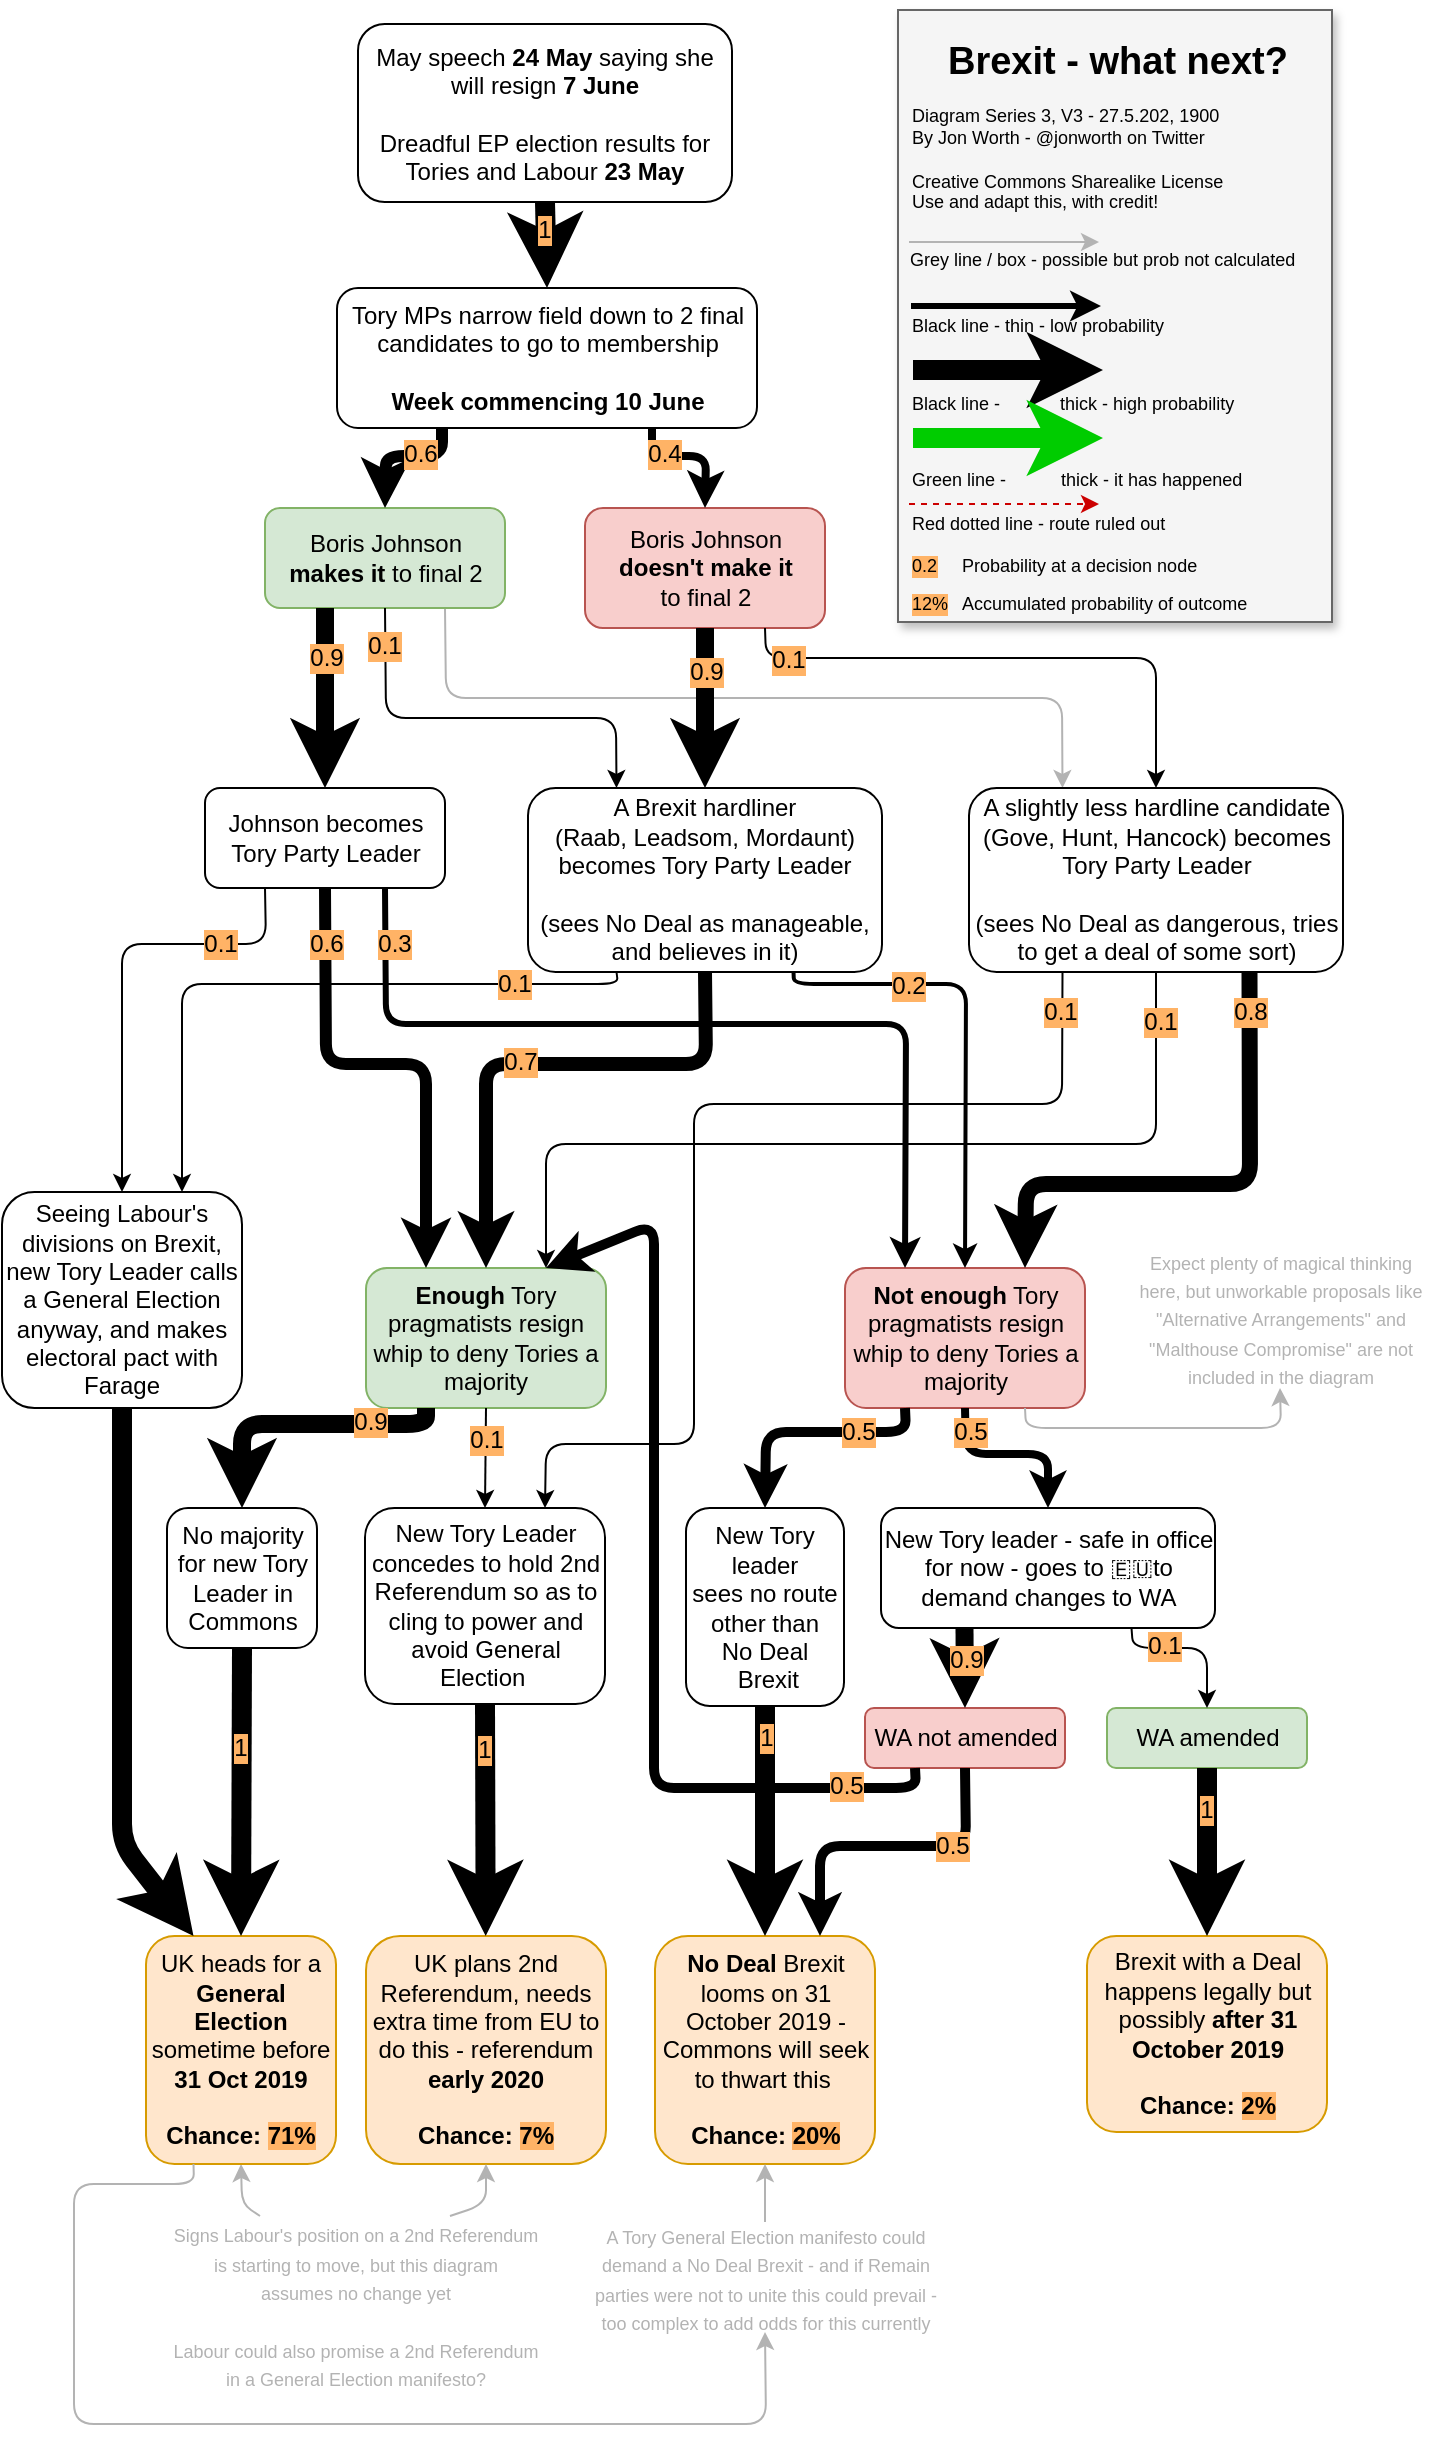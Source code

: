 <mxfile version="10.6.9" type="device"><diagram id="lSXVcm9r7wIJ1-dpV6qa" name="Page-1"><mxGraphModel dx="823" dy="551" grid="1" gridSize="10" guides="1" tooltips="1" connect="1" arrows="1" fold="1" page="1" pageScale="1" pageWidth="827" pageHeight="1169" math="0" shadow="0"><root><mxCell id="0"/><mxCell id="1" parent="0"/><mxCell id="KQe6L8Wd7mMRGxOn_kvp-2" value="" style="endArrow=classic;html=1;entryX=0.25;entryY=0;entryDx=0;entryDy=0;exitX=0.75;exitY=1;exitDx=0;exitDy=0;strokeColor=#B3B3B3;" parent="1" source="7K7P4XBZ72VktKCeOSTk-11" target="KQe6L8Wd7mMRGxOn_kvp-1" edge="1"><mxGeometry width="50" height="50" relative="1" as="geometry"><mxPoint x="256" y="327" as="sourcePoint"/><mxPoint x="-24" y="487" as="targetPoint"/><Array as="points"><mxPoint x="236" y="357"/><mxPoint x="544" y="357"/></Array></mxGeometry></mxCell><mxCell id="7K7P4XBZ72VktKCeOSTk-9" value="May speech &lt;b&gt;24 May&lt;/b&gt; saying she will resign&amp;nbsp;&lt;span style=&quot;font-size: 12px&quot;&gt;&lt;b&gt;7 June&lt;/b&gt;&lt;br&gt;&lt;br&gt;Dreadful EP election results for Tories and Labour&lt;b&gt; 23 May&lt;/b&gt;&lt;br&gt;&lt;/span&gt;" style="rounded=1;whiteSpace=wrap;html=1;fontSize=12;" parent="1" vertex="1"><mxGeometry x="192" y="20" width="187" height="89" as="geometry"/></mxCell><mxCell id="7K7P4XBZ72VktKCeOSTk-10" value="Tory MPs narrow field down to 2 final candidates to go to membership&lt;br&gt;&lt;br&gt;&lt;b&gt;Week commencing 10 June&lt;/b&gt;&lt;br&gt;" style="rounded=1;whiteSpace=wrap;html=1;fontSize=12;" parent="1" vertex="1"><mxGeometry x="181.5" y="152" width="210" height="70" as="geometry"/></mxCell><mxCell id="7K7P4XBZ72VktKCeOSTk-11" value="Boris Johnson&lt;br style=&quot;font-size: 12px;&quot;&gt;&lt;b style=&quot;font-size: 12px;&quot;&gt;makes it&lt;/b&gt; to final 2" style="rounded=1;whiteSpace=wrap;html=1;fillColor=#d5e8d4;strokeColor=#82b366;fontSize=12;" parent="1" vertex="1"><mxGeometry x="145.5" y="262" width="120" height="50" as="geometry"/></mxCell><mxCell id="7K7P4XBZ72VktKCeOSTk-12" value="Boris Johnson&lt;br style=&quot;font-size: 12px;&quot;&gt;&lt;b style=&quot;font-size: 12px;&quot;&gt;doesn't make it&lt;/b&gt;&lt;br style=&quot;font-size: 12px;&quot;&gt;to final 2" style="rounded=1;whiteSpace=wrap;html=1;fillColor=#f8cecc;strokeColor=#b85450;fontSize=12;" parent="1" vertex="1"><mxGeometry x="305.5" y="262" width="120" height="60" as="geometry"/></mxCell><mxCell id="7K7P4XBZ72VktKCeOSTk-13" value="Johnson becomes Tory Party Leader" style="rounded=1;whiteSpace=wrap;html=1;fontSize=12;" parent="1" vertex="1"><mxGeometry x="115.5" y="402" width="120" height="50" as="geometry"/></mxCell><mxCell id="7K7P4XBZ72VktKCeOSTk-14" value="A Brexit hardliner&lt;br&gt;(Raab, Leadsom, Mordaunt) becomes Tory Party Leader&lt;br&gt;&lt;br&gt;(sees No Deal as manageable, and believes in it)&lt;br&gt;" style="rounded=1;whiteSpace=wrap;html=1;fontSize=12;" parent="1" vertex="1"><mxGeometry x="277" y="402" width="177" height="92" as="geometry"/></mxCell><mxCell id="7K7P4XBZ72VktKCeOSTk-15" value="&lt;b style=&quot;font-size: 12px;&quot;&gt;Enough&lt;/b&gt; Tory pragmatists resign whip to deny Tories a majority" style="rounded=1;whiteSpace=wrap;html=1;fillColor=#d5e8d4;strokeColor=#82b366;fontSize=12;" parent="1" vertex="1"><mxGeometry x="196" y="642" width="120" height="70" as="geometry"/></mxCell><mxCell id="7K7P4XBZ72VktKCeOSTk-16" value="&lt;b style=&quot;font-size: 12px;&quot;&gt;Not enough&lt;/b&gt; Tory pragmatists resign whip to deny Tories a majority" style="rounded=1;whiteSpace=wrap;html=1;fillColor=#f8cecc;strokeColor=#b85450;fontSize=12;" parent="1" vertex="1"><mxGeometry x="435.5" y="642" width="120" height="70" as="geometry"/></mxCell><mxCell id="7K7P4XBZ72VktKCeOSTk-18" value="" style="endArrow=classic;html=1;strokeWidth=10;exitX=0.5;exitY=1;exitDx=0;exitDy=0;entryX=0.5;entryY=0;entryDx=0;entryDy=0;fontSize=12;" parent="1" source="7K7P4XBZ72VktKCeOSTk-9" target="7K7P4XBZ72VktKCeOSTk-10" edge="1"><mxGeometry width="50" height="50" relative="1" as="geometry"><mxPoint x="465" y="132" as="sourcePoint"/><mxPoint x="515" y="82" as="targetPoint"/></mxGeometry></mxCell><mxCell id="7K7P4XBZ72VktKCeOSTk-43" value="1" style="text;html=1;resizable=0;points=[];align=center;verticalAlign=middle;labelBackgroundColor=#FFB366;fontSize=12;" parent="7K7P4XBZ72VktKCeOSTk-18" vertex="1" connectable="0"><mxGeometry x="-0.378" y="-1" relative="1" as="geometry"><mxPoint as="offset"/></mxGeometry></mxCell><mxCell id="7K7P4XBZ72VktKCeOSTk-19" value="" style="endArrow=classic;html=1;strokeWidth=6;entryX=0.5;entryY=0;entryDx=0;entryDy=0;exitX=0.25;exitY=1;exitDx=0;exitDy=0;fontSize=12;" parent="1" source="7K7P4XBZ72VktKCeOSTk-10" target="7K7P4XBZ72VktKCeOSTk-11" edge="1"><mxGeometry width="50" height="50" relative="1" as="geometry"><mxPoint x="5" y="182" as="sourcePoint"/><mxPoint x="55" y="132" as="targetPoint"/><Array as="points"><mxPoint x="234" y="236"/><mxPoint x="206" y="236"/></Array></mxGeometry></mxCell><mxCell id="7K7P4XBZ72VktKCeOSTk-44" value="0.6" style="text;html=1;resizable=0;points=[];align=center;verticalAlign=middle;labelBackgroundColor=#FFB366;fontSize=12;" parent="7K7P4XBZ72VktKCeOSTk-19" vertex="1" connectable="0"><mxGeometry x="-0.246" y="-1" relative="1" as="geometry"><mxPoint as="offset"/></mxGeometry></mxCell><mxCell id="7K7P4XBZ72VktKCeOSTk-20" value="" style="endArrow=classic;html=1;strokeWidth=4;entryX=0.5;entryY=0;entryDx=0;entryDy=0;exitX=0.75;exitY=1;exitDx=0;exitDy=0;fontSize=12;" parent="1" source="7K7P4XBZ72VktKCeOSTk-10" target="7K7P4XBZ72VktKCeOSTk-12" edge="1"><mxGeometry width="50" height="50" relative="1" as="geometry"><mxPoint x="267" y="232" as="sourcePoint"/><mxPoint x="237" y="272" as="targetPoint"/><Array as="points"><mxPoint x="339" y="236"/><mxPoint x="366" y="236"/></Array></mxGeometry></mxCell><mxCell id="7K7P4XBZ72VktKCeOSTk-45" value="0.4" style="text;html=1;resizable=0;points=[];align=center;verticalAlign=middle;labelBackgroundColor=#FFB366;fontSize=12;" parent="7K7P4XBZ72VktKCeOSTk-20" vertex="1" connectable="0"><mxGeometry x="-0.396" y="1" relative="1" as="geometry"><mxPoint as="offset"/></mxGeometry></mxCell><mxCell id="7K7P4XBZ72VktKCeOSTk-23" value="" style="endArrow=classic;html=1;strokeWidth=9;exitX=0.25;exitY=1;exitDx=0;exitDy=0;entryX=0.5;entryY=0;entryDx=0;entryDy=0;fontSize=12;" parent="1" source="7K7P4XBZ72VktKCeOSTk-11" target="7K7P4XBZ72VktKCeOSTk-13" edge="1"><mxGeometry width="50" height="50" relative="1" as="geometry"><mxPoint x="-12" y="422" as="sourcePoint"/><mxPoint x="38" y="372" as="targetPoint"/></mxGeometry></mxCell><mxCell id="7K7P4XBZ72VktKCeOSTk-46" value="0.9" style="text;html=1;resizable=0;points=[];align=center;verticalAlign=middle;labelBackgroundColor=#FFB366;fontSize=12;" parent="7K7P4XBZ72VktKCeOSTk-23" vertex="1" connectable="0"><mxGeometry x="-0.461" relative="1" as="geometry"><mxPoint as="offset"/></mxGeometry></mxCell><mxCell id="7K7P4XBZ72VktKCeOSTk-24" value="" style="endArrow=classic;html=1;strokeWidth=1;entryX=0.25;entryY=0;entryDx=0;entryDy=0;exitX=0.5;exitY=1;exitDx=0;exitDy=0;fontSize=12;" parent="1" source="7K7P4XBZ72VktKCeOSTk-11" target="7K7P4XBZ72VktKCeOSTk-14" edge="1"><mxGeometry width="50" height="50" relative="1" as="geometry"><mxPoint x="-22" y="512" as="sourcePoint"/><mxPoint x="28" y="462" as="targetPoint"/><Array as="points"><mxPoint x="206" y="367"/><mxPoint x="321" y="367"/></Array></mxGeometry></mxCell><mxCell id="7K7P4XBZ72VktKCeOSTk-47" value="0.1" style="text;html=1;resizable=0;points=[];align=center;verticalAlign=middle;labelBackgroundColor=#FFB366;fontSize=12;" parent="7K7P4XBZ72VktKCeOSTk-24" vertex="1" connectable="0"><mxGeometry x="-0.814" y="-1" relative="1" as="geometry"><mxPoint as="offset"/></mxGeometry></mxCell><mxCell id="7K7P4XBZ72VktKCeOSTk-25" value="" style="endArrow=classic;html=1;strokeWidth=9;exitX=0.5;exitY=1;exitDx=0;exitDy=0;entryX=0.5;entryY=0;entryDx=0;entryDy=0;fontSize=12;" parent="1" source="7K7P4XBZ72VktKCeOSTk-12" target="7K7P4XBZ72VktKCeOSTk-14" edge="1"><mxGeometry width="50" height="50" relative="1" as="geometry"><mxPoint x="548" y="362" as="sourcePoint"/><mxPoint x="598" y="312" as="targetPoint"/></mxGeometry></mxCell><mxCell id="7K7P4XBZ72VktKCeOSTk-48" value="0.9" style="text;html=1;resizable=0;points=[];align=center;verticalAlign=middle;labelBackgroundColor=#FFB366;fontSize=12;" parent="7K7P4XBZ72VktKCeOSTk-25" vertex="1" connectable="0"><mxGeometry x="-0.452" relative="1" as="geometry"><mxPoint as="offset"/></mxGeometry></mxCell><mxCell id="7K7P4XBZ72VktKCeOSTk-26" value="" style="endArrow=classic;html=1;strokeWidth=6;entryX=0.25;entryY=0;entryDx=0;entryDy=0;exitX=0.5;exitY=1;exitDx=0;exitDy=0;fontSize=12;" parent="1" source="7K7P4XBZ72VktKCeOSTk-13" target="7K7P4XBZ72VktKCeOSTk-15" edge="1"><mxGeometry width="50" height="50" relative="1" as="geometry"><mxPoint x="-82" y="512" as="sourcePoint"/><mxPoint x="-32" y="462" as="targetPoint"/><Array as="points"><mxPoint x="176" y="540"/><mxPoint x="226" y="540"/></Array></mxGeometry></mxCell><mxCell id="7K7P4XBZ72VktKCeOSTk-52" value="0.6" style="text;html=1;resizable=0;points=[];align=center;verticalAlign=middle;labelBackgroundColor=#FFB366;fontSize=12;" parent="7K7P4XBZ72VktKCeOSTk-26" vertex="1" connectable="0"><mxGeometry x="-0.639" relative="1" as="geometry"><mxPoint y="-15.5" as="offset"/></mxGeometry></mxCell><mxCell id="7K7P4XBZ72VktKCeOSTk-27" value="" style="endArrow=classic;html=1;strokeWidth=3;entryX=0.25;entryY=0;entryDx=0;entryDy=0;exitX=0.75;exitY=1;exitDx=0;exitDy=0;fontSize=12;" parent="1" source="7K7P4XBZ72VktKCeOSTk-13" target="7K7P4XBZ72VktKCeOSTk-16" edge="1"><mxGeometry width="50" height="50" relative="1" as="geometry"><mxPoint x="220" y="462" as="sourcePoint"/><mxPoint x="220" y="552" as="targetPoint"/><Array as="points"><mxPoint x="206" y="520"/><mxPoint x="466" y="520"/></Array></mxGeometry></mxCell><mxCell id="7K7P4XBZ72VktKCeOSTk-51" value="0.3" style="text;html=1;resizable=0;points=[];align=center;verticalAlign=middle;labelBackgroundColor=#FFB366;fontSize=12;" parent="7K7P4XBZ72VktKCeOSTk-27" vertex="1" connectable="0"><mxGeometry x="-0.685" y="-1" relative="1" as="geometry"><mxPoint x="1" y="-41" as="offset"/></mxGeometry></mxCell><mxCell id="7K7P4XBZ72VktKCeOSTk-28" value="" style="endArrow=classic;html=1;strokeWidth=7;entryX=0.5;entryY=0;entryDx=0;entryDy=0;exitX=0.5;exitY=1;exitDx=0;exitDy=0;fontSize=12;" parent="1" source="7K7P4XBZ72VktKCeOSTk-14" target="7K7P4XBZ72VktKCeOSTk-15" edge="1"><mxGeometry width="50" height="50" relative="1" as="geometry"><mxPoint x="250" y="462" as="sourcePoint"/><mxPoint x="340" y="552" as="targetPoint"/><Array as="points"><mxPoint x="366" y="540"/><mxPoint x="256" y="540"/></Array></mxGeometry></mxCell><mxCell id="7K7P4XBZ72VktKCeOSTk-50" value="0.7" style="text;html=1;resizable=0;points=[];align=center;verticalAlign=middle;labelBackgroundColor=#FFB366;fontSize=12;" parent="7K7P4XBZ72VktKCeOSTk-28" vertex="1" connectable="0"><mxGeometry x="0.08" y="-1" relative="1" as="geometry"><mxPoint as="offset"/></mxGeometry></mxCell><mxCell id="7K7P4XBZ72VktKCeOSTk-29" value="" style="endArrow=classic;html=1;strokeWidth=2;exitX=0.75;exitY=1;exitDx=0;exitDy=0;entryX=0.5;entryY=0;entryDx=0;entryDy=0;fontSize=12;" parent="1" source="7K7P4XBZ72VktKCeOSTk-14" target="7K7P4XBZ72VktKCeOSTk-16" edge="1"><mxGeometry width="50" height="50" relative="1" as="geometry"><mxPoint x="250" y="462" as="sourcePoint"/><mxPoint x="388" y="532" as="targetPoint"/><Array as="points"><mxPoint x="410" y="500"/><mxPoint x="496" y="500"/></Array></mxGeometry></mxCell><mxCell id="7K7P4XBZ72VktKCeOSTk-49" value="0.2" style="text;html=1;resizable=0;points=[];align=center;verticalAlign=middle;labelBackgroundColor=#FFB366;fontSize=12;" parent="7K7P4XBZ72VktKCeOSTk-29" vertex="1" connectable="0"><mxGeometry x="-0.461" y="-1" relative="1" as="geometry"><mxPoint as="offset"/></mxGeometry></mxCell><mxCell id="7K7P4XBZ72VktKCeOSTk-30" value="New Tory&lt;br&gt;leader&lt;br&gt;sees no route other than&lt;br&gt;No Deal&lt;br&gt;&amp;nbsp;Brexit" style="rounded=1;whiteSpace=wrap;html=1;fontSize=12;" parent="1" vertex="1"><mxGeometry x="356" y="762" width="79" height="99" as="geometry"/></mxCell><mxCell id="7K7P4XBZ72VktKCeOSTk-32" value="New Tory Leader concedes to hold 2nd Referendum so as to cling to power and avoid General Election&amp;nbsp;" style="rounded=1;whiteSpace=wrap;html=1;fontSize=12;" parent="1" vertex="1"><mxGeometry x="195.5" y="762" width="120" height="98" as="geometry"/></mxCell><mxCell id="7K7P4XBZ72VktKCeOSTk-33" value="" style="endArrow=classic;html=1;strokeWidth=1;exitX=0.5;exitY=1;exitDx=0;exitDy=0;fontSize=12;entryX=0.5;entryY=0;entryDx=0;entryDy=0;" parent="1" source="7K7P4XBZ72VktKCeOSTk-15" target="7K7P4XBZ72VktKCeOSTk-32" edge="1"><mxGeometry width="50" height="50" relative="1" as="geometry"><mxPoint x="11.5" y="732" as="sourcePoint"/><mxPoint x="116" y="734" as="targetPoint"/><Array as="points"/></mxGeometry></mxCell><mxCell id="7K7P4XBZ72VktKCeOSTk-53" value="0.1" style="text;html=1;resizable=0;points=[];align=center;verticalAlign=middle;labelBackgroundColor=#FFB366;fontSize=12;" parent="7K7P4XBZ72VktKCeOSTk-33" vertex="1" connectable="0"><mxGeometry x="-0.387" relative="1" as="geometry"><mxPoint as="offset"/></mxGeometry></mxCell><mxCell id="7K7P4XBZ72VktKCeOSTk-34" value="" style="endArrow=classic;html=1;strokeWidth=9;fontSize=12;entryX=0.5;entryY=0;entryDx=0;entryDy=0;exitX=0.25;exitY=1;exitDx=0;exitDy=0;" parent="1" source="7K7P4XBZ72VktKCeOSTk-15" target="ezZ561g6iPy63EXMOgBz-4" edge="1"><mxGeometry width="50" height="50" relative="1" as="geometry"><mxPoint x="106" y="684" as="sourcePoint"/><mxPoint x="156" y="714" as="targetPoint"/><Array as="points"><mxPoint x="226" y="720"/><mxPoint x="134" y="720"/></Array></mxGeometry></mxCell><mxCell id="7K7P4XBZ72VktKCeOSTk-54" value="0.9" style="text;html=1;resizable=0;points=[];align=center;verticalAlign=middle;labelBackgroundColor=#FFB366;fontSize=12;" parent="7K7P4XBZ72VktKCeOSTk-34" vertex="1" connectable="0"><mxGeometry x="-0.487" y="-1" relative="1" as="geometry"><mxPoint as="offset"/></mxGeometry></mxCell><mxCell id="7K7P4XBZ72VktKCeOSTk-35" value="" style="endArrow=classic;html=1;strokeWidth=5;exitX=0.25;exitY=1;exitDx=0;exitDy=0;entryX=0.5;entryY=0;entryDx=0;entryDy=0;fontSize=12;" parent="1" source="7K7P4XBZ72VktKCeOSTk-16" target="7K7P4XBZ72VktKCeOSTk-30" edge="1"><mxGeometry width="50" height="50" relative="1" as="geometry"><mxPoint x="531.5" y="742" as="sourcePoint"/><mxPoint x="581.5" y="692" as="targetPoint"/><Array as="points"><mxPoint x="466" y="724"/><mxPoint x="396" y="724"/></Array></mxGeometry></mxCell><mxCell id="7K7P4XBZ72VktKCeOSTk-55" value="0.5" style="text;html=1;resizable=0;points=[];align=center;verticalAlign=middle;labelBackgroundColor=#FFB366;fontSize=12;" parent="7K7P4XBZ72VktKCeOSTk-35" vertex="1" connectable="0"><mxGeometry x="-0.389" relative="1" as="geometry"><mxPoint as="offset"/></mxGeometry></mxCell><mxCell id="7K7P4XBZ72VktKCeOSTk-57" value="UK plans 2nd Referendum, needs extra time from EU to do this - referendum &lt;b&gt;early 2020&lt;br&gt;&lt;/b&gt;&lt;br&gt;&lt;b&gt;Chance: &lt;span style=&quot;background-color: rgb(255 , 179 , 102)&quot;&gt;7%&lt;/span&gt;&lt;/b&gt;&lt;br&gt;" style="rounded=1;whiteSpace=wrap;html=1;fillColor=#ffe6cc;strokeColor=#d79b00;fontSize=12;" parent="1" vertex="1"><mxGeometry x="196" y="976" width="120" height="114" as="geometry"/></mxCell><mxCell id="7K7P4XBZ72VktKCeOSTk-58" value="New Tory leader - safe in office for now - goes to 🇪🇺to demand changes to WA" style="rounded=1;whiteSpace=wrap;html=1;fontSize=12;" parent="1" vertex="1"><mxGeometry x="453.5" y="762" width="167" height="60" as="geometry"/></mxCell><mxCell id="7K7P4XBZ72VktKCeOSTk-59" value="" style="endArrow=classic;html=1;strokeWidth=4;fontSize=12;exitX=0.5;exitY=1;exitDx=0;exitDy=0;entryX=0.5;entryY=0;entryDx=0;entryDy=0;" parent="1" source="7K7P4XBZ72VktKCeOSTk-16" target="7K7P4XBZ72VktKCeOSTk-58" edge="1"><mxGeometry width="50" height="50" relative="1" as="geometry"><mxPoint x="502.5" y="746" as="sourcePoint"/><mxPoint x="552.5" y="696" as="targetPoint"/><Array as="points"><mxPoint x="496" y="735"/><mxPoint x="537" y="735"/></Array></mxGeometry></mxCell><mxCell id="7K7P4XBZ72VktKCeOSTk-60" value="0.5" style="text;html=1;resizable=0;points=[];align=center;verticalAlign=middle;labelBackgroundColor=#FFB366;fontSize=12;" parent="7K7P4XBZ72VktKCeOSTk-59" vertex="1" connectable="0"><mxGeometry x="-0.453" y="1" relative="1" as="geometry"><mxPoint x="-0.5" y="-10" as="offset"/></mxGeometry></mxCell><mxCell id="7K7P4XBZ72VktKCeOSTk-61" value="WA not amended" style="rounded=1;whiteSpace=wrap;html=1;fillColor=#f8cecc;strokeColor=#b85450;fontSize=12;" parent="1" vertex="1"><mxGeometry x="445.5" y="862" width="100" height="30" as="geometry"/></mxCell><mxCell id="7K7P4XBZ72VktKCeOSTk-62" value="WA amended" style="rounded=1;whiteSpace=wrap;html=1;fillColor=#d5e8d4;strokeColor=#82b366;fontSize=12;" parent="1" vertex="1"><mxGeometry x="566.5" y="862" width="100" height="30" as="geometry"/></mxCell><mxCell id="7K7P4XBZ72VktKCeOSTk-63" value="&lt;b&gt;No Deal &lt;/b&gt;Brexit looms on 31 October 2019 - Commons will seek to thwart this&amp;nbsp;&lt;br&gt;&lt;br&gt;&lt;b&gt;Chance: &lt;span style=&quot;background-color: rgb(255 , 179 , 102)&quot;&gt;20%&lt;/span&gt;&lt;/b&gt;&lt;br&gt;" style="rounded=1;whiteSpace=wrap;html=1;fillColor=#ffe6cc;strokeColor=#d79b00;fontSize=12;" parent="1" vertex="1"><mxGeometry x="340.5" y="976" width="110" height="114" as="geometry"/></mxCell><mxCell id="7K7P4XBZ72VktKCeOSTk-64" value="" style="endArrow=classic;html=1;strokeWidth=10;fontSize=12;entryX=0.5;entryY=0;entryDx=0;entryDy=0;exitX=0.5;exitY=1;exitDx=0;exitDy=0;" parent="1" source="7K7P4XBZ72VktKCeOSTk-30" target="7K7P4XBZ72VktKCeOSTk-63" edge="1"><mxGeometry width="50" height="50" relative="1" as="geometry"><mxPoint x="365.5" y="922" as="sourcePoint"/><mxPoint x="396" y="976" as="targetPoint"/></mxGeometry></mxCell><mxCell id="7K7P4XBZ72VktKCeOSTk-76" value="1" style="text;html=1;resizable=0;points=[];align=center;verticalAlign=middle;labelBackgroundColor=#FFB366;fontSize=12;" parent="7K7P4XBZ72VktKCeOSTk-64" vertex="1" connectable="0"><mxGeometry x="-0.394" relative="1" as="geometry"><mxPoint x="0.5" y="-19" as="offset"/></mxGeometry></mxCell><mxCell id="7K7P4XBZ72VktKCeOSTk-65" value="" style="endArrow=classic;html=1;strokeWidth=5;fontSize=12;entryX=0.75;entryY=0;entryDx=0;entryDy=0;exitX=0.5;exitY=1;exitDx=0;exitDy=0;" parent="1" source="7K7P4XBZ72VktKCeOSTk-61" target="7K7P4XBZ72VktKCeOSTk-63" edge="1"><mxGeometry width="50" height="50" relative="1" as="geometry"><mxPoint x="502.5" y="982" as="sourcePoint"/><mxPoint x="552.5" y="932" as="targetPoint"/><Array as="points"><mxPoint x="496" y="931"/><mxPoint x="423" y="931"/></Array></mxGeometry></mxCell><mxCell id="7K7P4XBZ72VktKCeOSTk-77" value="0.5" style="text;html=1;resizable=0;points=[];align=center;verticalAlign=middle;labelBackgroundColor=#FFB366;fontSize=12;" parent="7K7P4XBZ72VktKCeOSTk-65" vertex="1" connectable="0"><mxGeometry x="-0.414" relative="1" as="geometry"><mxPoint as="offset"/></mxGeometry></mxCell><mxCell id="7K7P4XBZ72VktKCeOSTk-66" value="" style="endArrow=classic;html=1;strokeWidth=9;fontSize=12;entryX=0.5;entryY=0;entryDx=0;entryDy=0;exitX=0.25;exitY=1;exitDx=0;exitDy=0;" parent="1" source="7K7P4XBZ72VktKCeOSTk-58" target="7K7P4XBZ72VktKCeOSTk-61" edge="1"><mxGeometry width="50" height="50" relative="1" as="geometry"><mxPoint x="505.5" y="912" as="sourcePoint"/><mxPoint x="431" y="942" as="targetPoint"/></mxGeometry></mxCell><mxCell id="7K7P4XBZ72VktKCeOSTk-78" value="0.9" style="text;html=1;resizable=0;points=[];align=center;verticalAlign=middle;labelBackgroundColor=#FFB366;fontSize=12;" parent="7K7P4XBZ72VktKCeOSTk-66" vertex="1" connectable="0"><mxGeometry x="-0.188" relative="1" as="geometry"><mxPoint as="offset"/></mxGeometry></mxCell><mxCell id="7K7P4XBZ72VktKCeOSTk-70" value="" style="endArrow=classic;html=1;strokeWidth=1;fontSize=12;exitX=0.75;exitY=1;exitDx=0;exitDy=0;entryX=0.5;entryY=0;entryDx=0;entryDy=0;" parent="1" source="7K7P4XBZ72VktKCeOSTk-58" target="7K7P4XBZ72VktKCeOSTk-62" edge="1"><mxGeometry width="50" height="50" relative="1" as="geometry"><mxPoint x="515.5" y="852" as="sourcePoint"/><mxPoint x="622.5" y="842" as="targetPoint"/><Array as="points"><mxPoint x="579.5" y="832"/><mxPoint x="616.5" y="832"/></Array></mxGeometry></mxCell><mxCell id="7K7P4XBZ72VktKCeOSTk-79" value="0.1" style="text;html=1;resizable=0;points=[];align=center;verticalAlign=middle;labelBackgroundColor=#FFB366;fontSize=12;" parent="7K7P4XBZ72VktKCeOSTk-70" vertex="1" connectable="0"><mxGeometry x="-0.355" y="1" relative="1" as="geometry"><mxPoint as="offset"/></mxGeometry></mxCell><mxCell id="7K7P4XBZ72VktKCeOSTk-71" value="" style="endArrow=classic;html=1;strokeWidth=10;fontSize=12;exitX=0.5;exitY=1;exitDx=0;exitDy=0;" parent="1" source="7K7P4XBZ72VktKCeOSTk-32" target="7K7P4XBZ72VktKCeOSTk-57" edge="1"><mxGeometry width="50" height="50" relative="1" as="geometry"><mxPoint x="262" y="842" as="sourcePoint"/><mxPoint x="262" y="942" as="targetPoint"/></mxGeometry></mxCell><mxCell id="7K7P4XBZ72VktKCeOSTk-74" value="1" style="text;html=1;resizable=0;points=[];align=center;verticalAlign=middle;labelBackgroundColor=#FFB366;fontSize=12;" parent="7K7P4XBZ72VktKCeOSTk-71" vertex="1" connectable="0"><mxGeometry x="-0.616" y="-1" relative="1" as="geometry"><mxPoint as="offset"/></mxGeometry></mxCell><mxCell id="7K7P4XBZ72VktKCeOSTk-72" value="Brexit with a Deal happens legally but possibly &lt;b&gt;after&lt;/b&gt;&lt;b style=&quot;font-size: 12px&quot;&gt;&amp;nbsp;31 October 2019&lt;br&gt;&lt;br&gt;Chance: &lt;span style=&quot;background-color: rgb(255 , 179 , 102)&quot;&gt;2%&lt;/span&gt;&lt;br&gt;&lt;/b&gt;" style="rounded=1;whiteSpace=wrap;html=1;fillColor=#ffe6cc;strokeColor=#d79b00;fontSize=12;" parent="1" vertex="1"><mxGeometry x="556.5" y="976" width="120" height="98" as="geometry"/></mxCell><mxCell id="7K7P4XBZ72VktKCeOSTk-73" value="" style="endArrow=classic;html=1;strokeWidth=10;fontSize=12;entryX=0.5;entryY=0;entryDx=0;entryDy=0;exitX=0.5;exitY=1;exitDx=0;exitDy=0;" parent="1" source="7K7P4XBZ72VktKCeOSTk-62" target="7K7P4XBZ72VktKCeOSTk-72" edge="1"><mxGeometry width="50" height="50" relative="1" as="geometry"><mxPoint x="505.5" y="832" as="sourcePoint"/><mxPoint x="505.5" y="872" as="targetPoint"/></mxGeometry></mxCell><mxCell id="7K7P4XBZ72VktKCeOSTk-80" value="1" style="text;html=1;resizable=0;points=[];align=center;verticalAlign=middle;labelBackgroundColor=#FFB366;fontSize=12;" parent="7K7P4XBZ72VktKCeOSTk-73" vertex="1" connectable="0"><mxGeometry x="-0.515" y="-1" relative="1" as="geometry"><mxPoint as="offset"/></mxGeometry></mxCell><mxCell id="7K7P4XBZ72VktKCeOSTk-86" value="" style="rounded=0;whiteSpace=wrap;html=1;labelBackgroundColor=none;strokeColor=#666666;fontSize=10;fontColor=#333333;fillColor=#f5f5f5;shadow=1;" parent="1" vertex="1"><mxGeometry x="462" y="13" width="217" height="306" as="geometry"/></mxCell><mxCell id="7K7P4XBZ72VktKCeOSTk-87" value="Grey line / box - possible but prob not calculated" style="text;html=1;resizable=0;points=[];autosize=1;align=left;verticalAlign=top;spacingTop=-4;fontSize=9;" parent="1" vertex="1"><mxGeometry x="466" y="130" width="210" height="10" as="geometry"/></mxCell><mxCell id="7K7P4XBZ72VktKCeOSTk-88" value="&lt;b&gt;&lt;font style=&quot;font-size: 19px&quot;&gt;Brexit - what next?&lt;/font&gt;&lt;br&gt;&lt;/b&gt;" style="text;html=1;strokeColor=none;fillColor=none;spacing=5;spacingTop=-20;whiteSpace=wrap;overflow=hidden;rounded=0;labelBackgroundColor=none;fontSize=24;align=center;" parent="1" vertex="1"><mxGeometry x="463.5" y="33" width="216" height="44" as="geometry"/></mxCell><mxCell id="7K7P4XBZ72VktKCeOSTk-89" value="" style="endArrow=classic;html=1;strokeColor=#B3B3B3;strokeWidth=1;fillColor=#000000;fontSize=9;" parent="1" edge="1"><mxGeometry width="50" height="50" relative="1" as="geometry"><mxPoint x="467.5" y="129" as="sourcePoint"/><mxPoint x="562.5" y="129" as="targetPoint"/></mxGeometry></mxCell><mxCell id="7K7P4XBZ72VktKCeOSTk-90" value="Black line - thin - low probability" style="text;html=1;resizable=0;points=[];autosize=1;align=left;verticalAlign=top;spacingTop=-4;fontSize=9;" parent="1" vertex="1"><mxGeometry x="467" y="163" width="180" height="20" as="geometry"/></mxCell><mxCell id="7K7P4XBZ72VktKCeOSTk-91" value="" style="endArrow=classic;html=1;strokeColor=#000000;strokeWidth=3;fillColor=#000000;fontSize=9;" parent="1" edge="1"><mxGeometry width="50" height="50" relative="1" as="geometry"><mxPoint x="468.5" y="161" as="sourcePoint"/><mxPoint x="563.5" y="161" as="targetPoint"/></mxGeometry></mxCell><mxCell id="7K7P4XBZ72VktKCeOSTk-92" value="Black line -&amp;nbsp; &amp;nbsp; &amp;nbsp; &amp;nbsp; &amp;nbsp; &amp;nbsp; thick - high probability" style="text;html=1;resizable=0;points=[];autosize=1;align=left;verticalAlign=top;spacingTop=-4;fontSize=9;" parent="1" vertex="1"><mxGeometry x="466.5" y="202" width="180" height="10" as="geometry"/></mxCell><mxCell id="7K7P4XBZ72VktKCeOSTk-93" value="" style="endArrow=classic;html=1;strokeColor=#000000;strokeWidth=10;fillColor=#000000;fontSize=9;" parent="1" edge="1"><mxGeometry width="50" height="50" relative="1" as="geometry"><mxPoint x="469.5" y="193" as="sourcePoint"/><mxPoint x="564.5" y="193" as="targetPoint"/></mxGeometry></mxCell><mxCell id="7K7P4XBZ72VktKCeOSTk-94" value="0.2" style="text;html=1;resizable=0;points=[];autosize=1;align=left;verticalAlign=top;spacingTop=-4;labelBackgroundColor=#FFB366;fontSize=9;" parent="1" vertex="1"><mxGeometry x="466.5" y="282.5" width="30" height="20" as="geometry"/></mxCell><mxCell id="7K7P4XBZ72VktKCeOSTk-95" value="Probability at a decision node" style="text;html=1;resizable=0;points=[];autosize=1;align=left;verticalAlign=top;spacingTop=-4;fontSize=9;" parent="1" vertex="1"><mxGeometry x="491.5" y="282.5" width="150" height="10" as="geometry"/></mxCell><mxCell id="7K7P4XBZ72VktKCeOSTk-96" value="&lt;div style=&quot;font-size: 9px&quot;&gt;&lt;span style=&quot;font-size: 9px&quot;&gt;Diagram Series 3, V3 -&amp;nbsp;&lt;/span&gt;&lt;span&gt;27.5.202, 1900&lt;/span&gt;&lt;/div&gt;&lt;div style=&quot;font-size: 9px&quot;&gt;&lt;span&gt;By Jon Worth - @jonworth on Twitter&lt;/span&gt;&lt;/div&gt;&lt;div style=&quot;font-size: 9px&quot;&gt;&lt;span&gt;&lt;br&gt;&lt;/span&gt;&lt;/div&gt;&lt;div style=&quot;font-size: 9px&quot;&gt;&lt;span&gt;Creative Commons Sharealike License&lt;/span&gt;&lt;/div&gt;&lt;div style=&quot;font-size: 9px&quot;&gt;&lt;span&gt;Use and adapt this, with credit!&lt;/span&gt;&lt;/div&gt;&lt;font style=&quot;font-size: 9px&quot;&gt;&lt;br style=&quot;font-size: 9px&quot;&gt;&lt;/font&gt;" style="text;html=1;strokeColor=none;fillColor=none;align=left;verticalAlign=middle;whiteSpace=wrap;rounded=0;labelBackgroundColor=none;fontSize=9;fontColor=#000000;" parent="1" vertex="1"><mxGeometry x="467" y="67" width="212" height="51" as="geometry"/></mxCell><mxCell id="7K7P4XBZ72VktKCeOSTk-97" value="" style="endArrow=classic;html=1;strokeColor=#00CC00;strokeWidth=10;fillColor=#000000;fontSize=9;" parent="1" edge="1"><mxGeometry width="50" height="50" relative="1" as="geometry"><mxPoint x="469.5" y="227" as="sourcePoint"/><mxPoint x="564.5" y="227" as="targetPoint"/></mxGeometry></mxCell><mxCell id="7K7P4XBZ72VktKCeOSTk-98" value="Green line -&amp;nbsp; &amp;nbsp; &amp;nbsp; &amp;nbsp; &amp;nbsp; &amp;nbsp;thick - it has happened" style="text;html=1;resizable=0;points=[];autosize=1;align=left;verticalAlign=top;spacingTop=-4;fontSize=9;" parent="1" vertex="1"><mxGeometry x="467" y="240" width="180" height="10" as="geometry"/></mxCell><mxCell id="7K7P4XBZ72VktKCeOSTk-99" value="" style="endArrow=classic;html=1;strokeColor=#CC0000;strokeWidth=1;fillColor=#000000;dashed=1;fontSize=9;" parent="1" edge="1"><mxGeometry width="50" height="50" relative="1" as="geometry"><mxPoint x="467.5" y="260" as="sourcePoint"/><mxPoint x="562.5" y="260" as="targetPoint"/></mxGeometry></mxCell><mxCell id="7K7P4XBZ72VktKCeOSTk-100" value="Red dotted line - route ruled out" style="text;html=1;resizable=0;points=[];autosize=1;align=left;verticalAlign=top;spacingTop=-4;fontSize=9;" parent="1" vertex="1"><mxGeometry x="467" y="262" width="180" height="20" as="geometry"/></mxCell><mxCell id="7K7P4XBZ72VktKCeOSTk-101" value="Accumulated probability of outcome" style="text;html=1;resizable=0;points=[];autosize=1;align=left;verticalAlign=top;spacingTop=-4;fontSize=9;" parent="1" vertex="1"><mxGeometry x="491.5" y="301.5" width="170" height="10" as="geometry"/></mxCell><mxCell id="7K7P4XBZ72VktKCeOSTk-102" value="12%" style="text;html=1;resizable=0;points=[];autosize=1;align=left;verticalAlign=top;spacingTop=-4;labelBackgroundColor=#FFB366;fontSize=9;" parent="1" vertex="1"><mxGeometry x="466.5" y="301.5" width="40" height="10" as="geometry"/></mxCell><mxCell id="KQe6L8Wd7mMRGxOn_kvp-1" value="A slightly less hardline candidate (Gove, Hunt, Hancock) becomes Tory Party Leader&lt;br&gt;&lt;br&gt;(sees No Deal as dangerous, tries to get a deal of some sort)&lt;br&gt;" style="rounded=1;whiteSpace=wrap;html=1;fontSize=12;" parent="1" vertex="1"><mxGeometry x="497.5" y="402" width="187" height="92" as="geometry"/></mxCell><mxCell id="KQe6L8Wd7mMRGxOn_kvp-3" value="" style="endArrow=classic;html=1;strokeWidth=1;entryX=0.5;entryY=0;entryDx=0;entryDy=0;exitX=0.75;exitY=1;exitDx=0;exitDy=0;fontSize=12;" parent="1" source="7K7P4XBZ72VktKCeOSTk-12" target="KQe6L8Wd7mMRGxOn_kvp-1" edge="1"><mxGeometry width="50" height="50" relative="1" as="geometry"><mxPoint x="216" y="322" as="sourcePoint"/><mxPoint x="331" y="412" as="targetPoint"/><Array as="points"><mxPoint x="396" y="337"/><mxPoint x="591" y="337"/></Array></mxGeometry></mxCell><mxCell id="KQe6L8Wd7mMRGxOn_kvp-4" value="0.1" style="text;html=1;resizable=0;points=[];align=center;verticalAlign=middle;labelBackgroundColor=#FFB366;fontSize=12;" parent="KQe6L8Wd7mMRGxOn_kvp-3" vertex="1" connectable="0"><mxGeometry x="-0.814" y="-1" relative="1" as="geometry"><mxPoint as="offset"/></mxGeometry></mxCell><mxCell id="KQe6L8Wd7mMRGxOn_kvp-6" value="" style="endArrow=classic;html=1;strokeWidth=1;fontSize=12;exitX=0.5;exitY=1;exitDx=0;exitDy=0;entryX=0.75;entryY=0;entryDx=0;entryDy=0;" parent="1" source="KQe6L8Wd7mMRGxOn_kvp-1" target="7K7P4XBZ72VktKCeOSTk-15" edge="1"><mxGeometry width="50" height="50" relative="1" as="geometry"><mxPoint x="496" y="307" as="sourcePoint"/><mxPoint x="636" y="587" as="targetPoint"/><Array as="points"><mxPoint x="591" y="580"/><mxPoint x="286" y="580"/></Array></mxGeometry></mxCell><mxCell id="KQe6L8Wd7mMRGxOn_kvp-7" value="0.1" style="text;html=1;resizable=0;points=[];align=center;verticalAlign=middle;labelBackgroundColor=#FFB366;fontSize=12;" parent="KQe6L8Wd7mMRGxOn_kvp-6" vertex="1" connectable="0"><mxGeometry x="-0.814" y="-1" relative="1" as="geometry"><mxPoint x="3" y="-17" as="offset"/></mxGeometry></mxCell><mxCell id="KQe6L8Wd7mMRGxOn_kvp-8" value="" style="endArrow=classic;html=1;strokeWidth=8;fontSize=12;exitX=0.75;exitY=1;exitDx=0;exitDy=0;entryX=0.75;entryY=0;entryDx=0;entryDy=0;" parent="1" source="KQe6L8Wd7mMRGxOn_kvp-1" target="7K7P4XBZ72VktKCeOSTk-16" edge="1"><mxGeometry width="50" height="50" relative="1" as="geometry"><mxPoint x="642.5" y="507" as="sourcePoint"/><mxPoint x="305.5" y="597" as="targetPoint"/><Array as="points"><mxPoint x="638" y="600"/><mxPoint x="526" y="600"/></Array></mxGeometry></mxCell><mxCell id="KQe6L8Wd7mMRGxOn_kvp-9" value="0.8" style="text;html=1;resizable=0;points=[];align=center;verticalAlign=middle;labelBackgroundColor=#FFB366;fontSize=12;" parent="KQe6L8Wd7mMRGxOn_kvp-8" vertex="1" connectable="0"><mxGeometry x="-0.814" y="-1" relative="1" as="geometry"><mxPoint x="1" y="-4" as="offset"/></mxGeometry></mxCell><mxCell id="KQe6L8Wd7mMRGxOn_kvp-11" value="" style="endArrow=classic;html=1;strokeColor=#B3B3B3;exitX=0.75;exitY=1;exitDx=0;exitDy=0;entryX=0.5;entryY=1;entryDx=0;entryDy=0;" parent="1" source="7K7P4XBZ72VktKCeOSTk-16" target="KQe6L8Wd7mMRGxOn_kvp-12" edge="1"><mxGeometry width="50" height="50" relative="1" as="geometry"><mxPoint x="521.5" y="709" as="sourcePoint"/><mxPoint x="661.5" y="709" as="targetPoint"/><Array as="points"><mxPoint x="526" y="722"/><mxPoint x="653.5" y="722"/></Array></mxGeometry></mxCell><mxCell id="KQe6L8Wd7mMRGxOn_kvp-12" value="&lt;font style=&quot;font-size: 9px&quot; color=&quot;#b3b3b3&quot;&gt;Expect plenty of magical thinking here, but unworkable proposals like &quot;Alternative Arrangements&quot; and &quot;Malthouse Compromise&quot; are not included in the diagram&lt;/font&gt;" style="text;html=1;strokeColor=none;fillColor=none;align=center;verticalAlign=middle;whiteSpace=wrap;rounded=0;" parent="1" vertex="1"><mxGeometry x="575.5" y="632" width="155" height="70" as="geometry"/></mxCell><mxCell id="KQe6L8Wd7mMRGxOn_kvp-13" value="" style="endArrow=classic;html=1;strokeColor=#000000;strokeWidth=5;entryX=0.75;entryY=0;entryDx=0;entryDy=0;exitX=0.25;exitY=1;exitDx=0;exitDy=0;" parent="1" source="7K7P4XBZ72VktKCeOSTk-61" target="7K7P4XBZ72VktKCeOSTk-15" edge="1"><mxGeometry width="50" height="50" relative="1" as="geometry"><mxPoint x="292" y="742" as="sourcePoint"/><mxPoint x="342" y="692" as="targetPoint"/><Array as="points"><mxPoint x="471" y="902"/><mxPoint x="340" y="902"/><mxPoint x="340" y="620"/></Array></mxGeometry></mxCell><mxCell id="KQe6L8Wd7mMRGxOn_kvp-14" value="0.5" style="text;html=1;resizable=0;points=[];align=center;verticalAlign=middle;labelBackgroundColor=#FFB366;" parent="KQe6L8Wd7mMRGxOn_kvp-13" vertex="1" connectable="0"><mxGeometry x="-0.813" y="-1" relative="1" as="geometry"><mxPoint as="offset"/></mxGeometry></mxCell><mxCell id="9AvK6IJEHmHZXyQBlQg6-1" value="&lt;font style=&quot;font-size: 9px&quot; color=&quot;#b3b3b3&quot;&gt;Signs Labour's position on a 2nd Referendum is starting to move, but this diagram&lt;br&gt;assumes no change yet&lt;br&gt;&lt;br&gt;Labour could also promise a 2nd Referendum in a General Election manifesto?&lt;br&gt;&lt;/font&gt;" style="text;html=1;strokeColor=none;fillColor=none;align=center;verticalAlign=middle;whiteSpace=wrap;rounded=0;" parent="1" vertex="1"><mxGeometry x="95.5" y="1116" width="190" height="90" as="geometry"/></mxCell><mxCell id="9AvK6IJEHmHZXyQBlQg6-3" value="" style="endArrow=classic;html=1;strokeColor=#B3B3B3;entryX=0.5;entryY=1;entryDx=0;entryDy=0;exitX=0.25;exitY=0;exitDx=0;exitDy=0;" parent="1" source="9AvK6IJEHmHZXyQBlQg6-1" target="ezZ561g6iPy63EXMOgBz-5" edge="1"><mxGeometry width="50" height="50" relative="1" as="geometry"><mxPoint x="114" y="1120" as="sourcePoint"/><mxPoint x="246.4" y="1144.4" as="targetPoint"/><Array as="points"><mxPoint x="134" y="1110"/></Array></mxGeometry></mxCell><mxCell id="9AvK6IJEHmHZXyQBlQg6-4" value="&lt;font style=&quot;font-size: 9px&quot; color=&quot;#b3b3b3&quot;&gt;A Tory General Election manifesto could demand a No Deal Brexit - and if Remain parties were not to unite this could prevail - too complex to add odds for this currently&lt;br&gt;&lt;/font&gt;" style="text;html=1;strokeColor=none;fillColor=none;align=center;verticalAlign=middle;whiteSpace=wrap;rounded=0;" parent="1" vertex="1"><mxGeometry x="308.5" y="1119" width="174" height="55" as="geometry"/></mxCell><mxCell id="9AvK6IJEHmHZXyQBlQg6-6" value="" style="endArrow=classic;html=1;strokeColor=#B3B3B3;entryX=0.5;entryY=1;entryDx=0;entryDy=0;exitX=0.5;exitY=0;exitDx=0;exitDy=0;" parent="1" source="9AvK6IJEHmHZXyQBlQg6-4" target="7K7P4XBZ72VktKCeOSTk-63" edge="1"><mxGeometry width="50" height="50" relative="1" as="geometry"><mxPoint x="285.6" y="1100.4" as="sourcePoint"/><mxPoint x="352.8" y="1137.2" as="targetPoint"/><Array as="points"/></mxGeometry></mxCell><mxCell id="ezZ561g6iPy63EXMOgBz-1" value="" style="endArrow=classic;html=1;entryX=0.75;entryY=0;entryDx=0;entryDy=0;exitX=0.25;exitY=1;exitDx=0;exitDy=0;" edge="1" parent="1" source="KQe6L8Wd7mMRGxOn_kvp-1" target="7K7P4XBZ72VktKCeOSTk-32"><mxGeometry width="50" height="50" relative="1" as="geometry"><mxPoint x="50" y="600" as="sourcePoint"/><mxPoint x="100" y="550" as="targetPoint"/><Array as="points"><mxPoint x="544" y="560"/><mxPoint x="360" y="560"/><mxPoint x="360" y="730"/><mxPoint x="286" y="730"/></Array></mxGeometry></mxCell><mxCell id="ezZ561g6iPy63EXMOgBz-2" value="0.1" style="text;html=1;resizable=0;points=[];align=center;verticalAlign=middle;labelBackgroundColor=#FFB366;" vertex="1" connectable="0" parent="ezZ561g6iPy63EXMOgBz-1"><mxGeometry x="-0.926" y="-1" relative="1" as="geometry"><mxPoint as="offset"/></mxGeometry></mxCell><mxCell id="ezZ561g6iPy63EXMOgBz-4" value="No majority for new Tory Leader in Commons" style="rounded=1;whiteSpace=wrap;html=1;fontSize=12;" vertex="1" parent="1"><mxGeometry x="96.5" y="762" width="75" height="70" as="geometry"/></mxCell><mxCell id="ezZ561g6iPy63EXMOgBz-5" value="UK heads for a &lt;b&gt;General Election &lt;/b&gt;sometime before&lt;b&gt; 31 Oct 2019&lt;br&gt;&lt;/b&gt;&lt;br&gt;&lt;b&gt;Chance: &lt;span style=&quot;background-color: rgb(255 , 179 , 102)&quot;&gt;71%&lt;/span&gt;&lt;/b&gt;&lt;br&gt;" style="rounded=1;whiteSpace=wrap;html=1;fillColor=#ffe6cc;strokeColor=#d79b00;fontSize=12;" vertex="1" parent="1"><mxGeometry x="86" y="976" width="95" height="114" as="geometry"/></mxCell><mxCell id="ezZ561g6iPy63EXMOgBz-6" value="" style="endArrow=classic;html=1;strokeWidth=10;fontSize=12;exitX=0.5;exitY=1;exitDx=0;exitDy=0;entryX=0.5;entryY=0;entryDx=0;entryDy=0;" edge="1" parent="1" source="ezZ561g6iPy63EXMOgBz-4" target="ezZ561g6iPy63EXMOgBz-5"><mxGeometry width="50" height="50" relative="1" as="geometry"><mxPoint x="45.5" y="1062" as="sourcePoint"/><mxPoint x="95.5" y="1012" as="targetPoint"/></mxGeometry></mxCell><mxCell id="ezZ561g6iPy63EXMOgBz-7" value="1" style="text;html=1;resizable=0;points=[];align=center;verticalAlign=middle;labelBackgroundColor=#FFB366;fontSize=12;" vertex="1" connectable="0" parent="ezZ561g6iPy63EXMOgBz-6"><mxGeometry x="-0.313" y="-1" relative="1" as="geometry"><mxPoint as="offset"/></mxGeometry></mxCell><mxCell id="ezZ561g6iPy63EXMOgBz-8" value="Seeing Labour's divisions on Brexit, new Tory Leader calls a General Election anyway, and makes electoral pact with Farage" style="rounded=1;whiteSpace=wrap;html=1;fontSize=12;" vertex="1" parent="1"><mxGeometry x="14" y="604" width="120" height="108" as="geometry"/></mxCell><mxCell id="ezZ561g6iPy63EXMOgBz-9" value="" style="endArrow=classic;html=1;entryX=0.25;entryY=0;entryDx=0;entryDy=0;exitX=0.5;exitY=1;exitDx=0;exitDy=0;strokeWidth=10;" edge="1" parent="1" source="ezZ561g6iPy63EXMOgBz-8" target="ezZ561g6iPy63EXMOgBz-5"><mxGeometry width="50" height="50" relative="1" as="geometry"><mxPoint x="60" y="790" as="sourcePoint"/><mxPoint x="110" y="740" as="targetPoint"/><Array as="points"><mxPoint x="74" y="930"/></Array></mxGeometry></mxCell><mxCell id="ezZ561g6iPy63EXMOgBz-10" value="" style="endArrow=classic;html=1;strokeWidth=1;entryX=0.75;entryY=0;entryDx=0;entryDy=0;exitX=0.25;exitY=1;exitDx=0;exitDy=0;" edge="1" parent="1" source="7K7P4XBZ72VktKCeOSTk-14" target="ezZ561g6iPy63EXMOgBz-8"><mxGeometry width="50" height="50" relative="1" as="geometry"><mxPoint x="110" y="600" as="sourcePoint"/><mxPoint x="160" y="550" as="targetPoint"/><Array as="points"><mxPoint x="322" y="500"/><mxPoint x="104" y="500"/></Array></mxGeometry></mxCell><mxCell id="ezZ561g6iPy63EXMOgBz-11" value="0.1" style="text;html=1;resizable=0;points=[];align=center;verticalAlign=middle;labelBackgroundColor=#FFB366;" vertex="1" connectable="0" parent="ezZ561g6iPy63EXMOgBz-10"><mxGeometry x="-0.643" relative="1" as="geometry"><mxPoint as="offset"/></mxGeometry></mxCell><mxCell id="ezZ561g6iPy63EXMOgBz-12" value="" style="endArrow=classic;html=1;strokeWidth=1;entryX=0.5;entryY=0;entryDx=0;entryDy=0;exitX=0.25;exitY=1;exitDx=0;exitDy=0;" edge="1" parent="1" source="7K7P4XBZ72VktKCeOSTk-13" target="ezZ561g6iPy63EXMOgBz-8"><mxGeometry width="50" height="50" relative="1" as="geometry"><mxPoint x="50" y="550" as="sourcePoint"/><mxPoint x="100" y="500" as="targetPoint"/><Array as="points"><mxPoint x="146" y="480"/><mxPoint x="74" y="480"/></Array></mxGeometry></mxCell><mxCell id="ezZ561g6iPy63EXMOgBz-13" value="0.1" style="text;html=1;resizable=0;points=[];align=center;verticalAlign=middle;labelBackgroundColor=#FFB366;" vertex="1" connectable="0" parent="ezZ561g6iPy63EXMOgBz-12"><mxGeometry x="-0.546" relative="1" as="geometry"><mxPoint as="offset"/></mxGeometry></mxCell><mxCell id="ezZ561g6iPy63EXMOgBz-14" value="" style="endArrow=classic;html=1;strokeColor=#B3B3B3;entryX=0.5;entryY=1;entryDx=0;entryDy=0;exitX=0.75;exitY=0;exitDx=0;exitDy=0;" edge="1" parent="1" source="9AvK6IJEHmHZXyQBlQg6-1" target="7K7P4XBZ72VktKCeOSTk-57"><mxGeometry width="50" height="50" relative="1" as="geometry"><mxPoint x="153.2" y="1150" as="sourcePoint"/><mxPoint x="143.6" y="1100.4" as="targetPoint"/><Array as="points"><mxPoint x="256" y="1110"/></Array></mxGeometry></mxCell><mxCell id="ezZ561g6iPy63EXMOgBz-15" value="" style="endArrow=classic;html=1;strokeWidth=1;entryX=0.5;entryY=1;entryDx=0;entryDy=0;exitX=0.25;exitY=1;exitDx=0;exitDy=0;strokeColor=#B3B3B3;" edge="1" parent="1" source="ezZ561g6iPy63EXMOgBz-5" target="9AvK6IJEHmHZXyQBlQg6-4"><mxGeometry width="50" height="50" relative="1" as="geometry"><mxPoint x="360" y="1250" as="sourcePoint"/><mxPoint x="410" y="1200" as="targetPoint"/><Array as="points"><mxPoint x="110" y="1100"/><mxPoint x="50" y="1100"/><mxPoint x="50" y="1220"/><mxPoint x="396" y="1220"/></Array></mxGeometry></mxCell></root></mxGraphModel></diagram></mxfile>